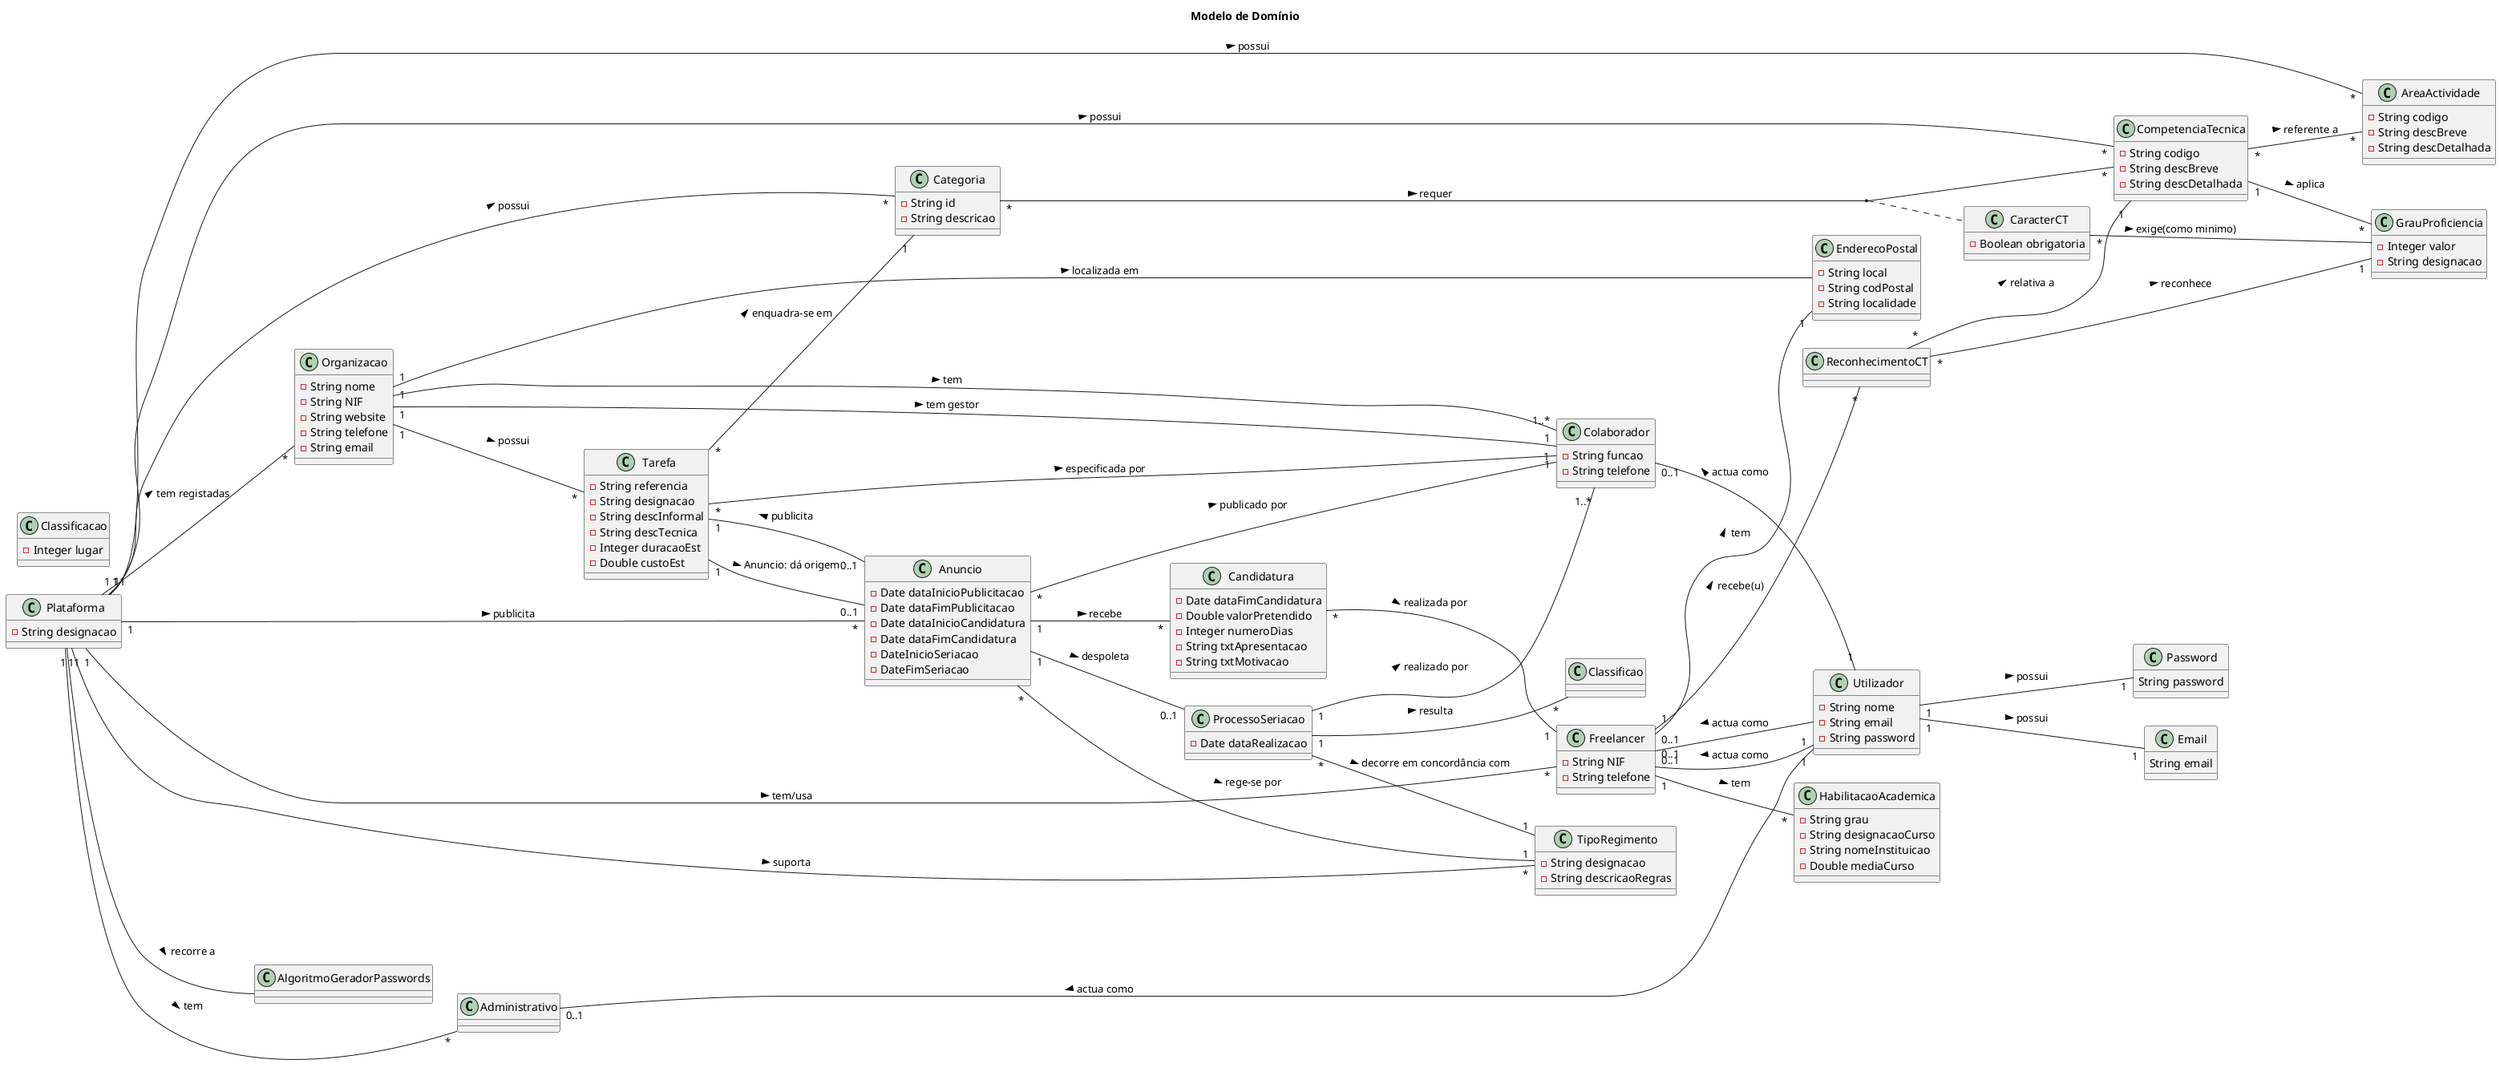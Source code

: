 @startuml
title Modelo de Domínio

left to right direction
class Plataforma {
    -String designacao
}

class AreaActividade {
    -String codigo
    -String descBreve
    -String descDetalhada
}

class CompetenciaTecnica {
    -String codigo
    -String descBreve
    -String descDetalhada
}

class Organizacao {
    -String nome
    -String NIF
    -String website
    -String telefone
    -String email
}

class TipoRegimento {
    -String designacao
    -String descricaoRegras
}
class Tarefa {
    -String referencia
    -String designacao
    -String descInformal
    -String descTecnica
    -Integer duracaoEst
    -Double custoEst
}

class CaracterCT {
    -Boolean obrigatoria
}

class Categoria {
    -String id
    -String descricao 
}

class Colaborador {
    -String funcao
    -String telefone
}

class EnderecoPostal {
    -String local
    -String codPostal
    -String localidade
}

class Freelancer {
    -String NIF
    -String telefone
}

class GrauProficiencia   {
    -Integer valor
    -String designacao
}

class ReconhecimentoCT {
}

class HabilitacaoAcademica {
    -String grau
    -String designacaoCurso
    -String nomeInstituicao
    -Double mediaCurso
}

class Candidatura {
    -Date dataFimCandidatura
    -Double valorPretendido
    -Integer numeroDias
    -String txtApresentacao
    -String txtMotivacao
}

class Administrativo {
}

class Utilizador {
    -String nome
    -String email
    -String password
}

class Password {
    String password
}

class Email {
    String email
}

class AlgoritmoGeradorPasswords {
}

class Anuncio {
    -Date dataInicioPublicitacao
    -Date dataFimPublicitacao
    -Date dataInicioCandidatura
    -Date dataFimCandidatura
    -DateInicioSeriacao
    -DateFimSeriacao
}

class ProcessoSeriacao {
    -Date dataRealizacao
}

class Classificacao {
    -Integer lugar
}

Plataforma"1" -- "*"Organizacao: tem registadas >
Plataforma"1" -- "*"Freelancer: tem/usa >
Plataforma"1" -- "*"Administrativo: tem >
Plataforma"1" -- "*"AreaActividade: possui >
Plataforma"1" -- "*"CompetenciaTecnica: possui >
Plataforma"1" -- "*"Categoria: possui >
Plataforma"1" -- "*"Anuncio: publicita >
Plataforma"1" -- "*"TipoRegimento: suporta >
Anuncio"*" -- "1"TipoRegimento: rege-se por >
Anuncio"0..1" -- "1"Tarefa: publicita >
Anuncio"*" -- "1"Colaborador: publicado por >
Anuncio"1" -- "*"Candidatura: recebe >
Anuncio"1" -- "0..1"ProcessoSeriacao: despoleta >
ProcessoSeriacao"1" -- "*"Classificao: resulta >
ProcessoSeriacao"*" -- "1"TipoRegimento: decorre em concordância com >
ProcessoSeriacao"1" -- "1..*"Colaborador: realizado por > 
Candidatura"*" -- "1"Freelancer: realizada por >
Tarefa"1" -- "0..1"Anuncio: Anuncio: dá origem >
Tarefa"*" -- "1"Categoria: enquadra-se em >
Tarefa"*" -- "1"Colaborador: especificada por >
CompetenciaTecnica"*" -- "*"AreaActividade: referente a >
Organizacao"1" -- "*"Tarefa: possui >
Organizacao"1" -- EnderecoPostal: localizada em >
Organizacao"1" -- "1"Colaborador: tem gestor >
Organizacao"1" -- "1..*"Colaborador: tem >
Freelancer"0..1" -- "1"Utilizador: actua como <
Administrativo"0..1" -- "1"Utilizador: actua como <
Colaborador"0..1" -- "1"Utilizador: actua como <
Categoria"*" -- "*"CompetenciaTecnica: requer >
(Categoria, CompetenciaTecnica) . CaracterCT
CaracterCT"*" -- GrauProficiencia: exige(como minimo) >
Utilizador"1" -- "1"Email: possui >
Utilizador"1" -- "1"Password: possui >
Freelancer"0..1" -- "1"EnderecoPostal: tem >
Freelancer"1" -- "*"ReconhecimentoCT: recebe(u) >
Freelancer"1" -- "*"HabilitacaoAcademica: tem >
Freelancer"0..1" -- Utilizador: actua como <
Plataforma"1" -- AlgoritmoGeradorPasswords: recorre a >
ReconhecimentoCT"*" -- "1"CompetenciaTecnica: relativa a >
ReconhecimentoCT"*" -- "1"GrauProficiencia: reconhece >
CompetenciaTecnica"1" -- "*"GrauProficiencia: aplica >
@enduml